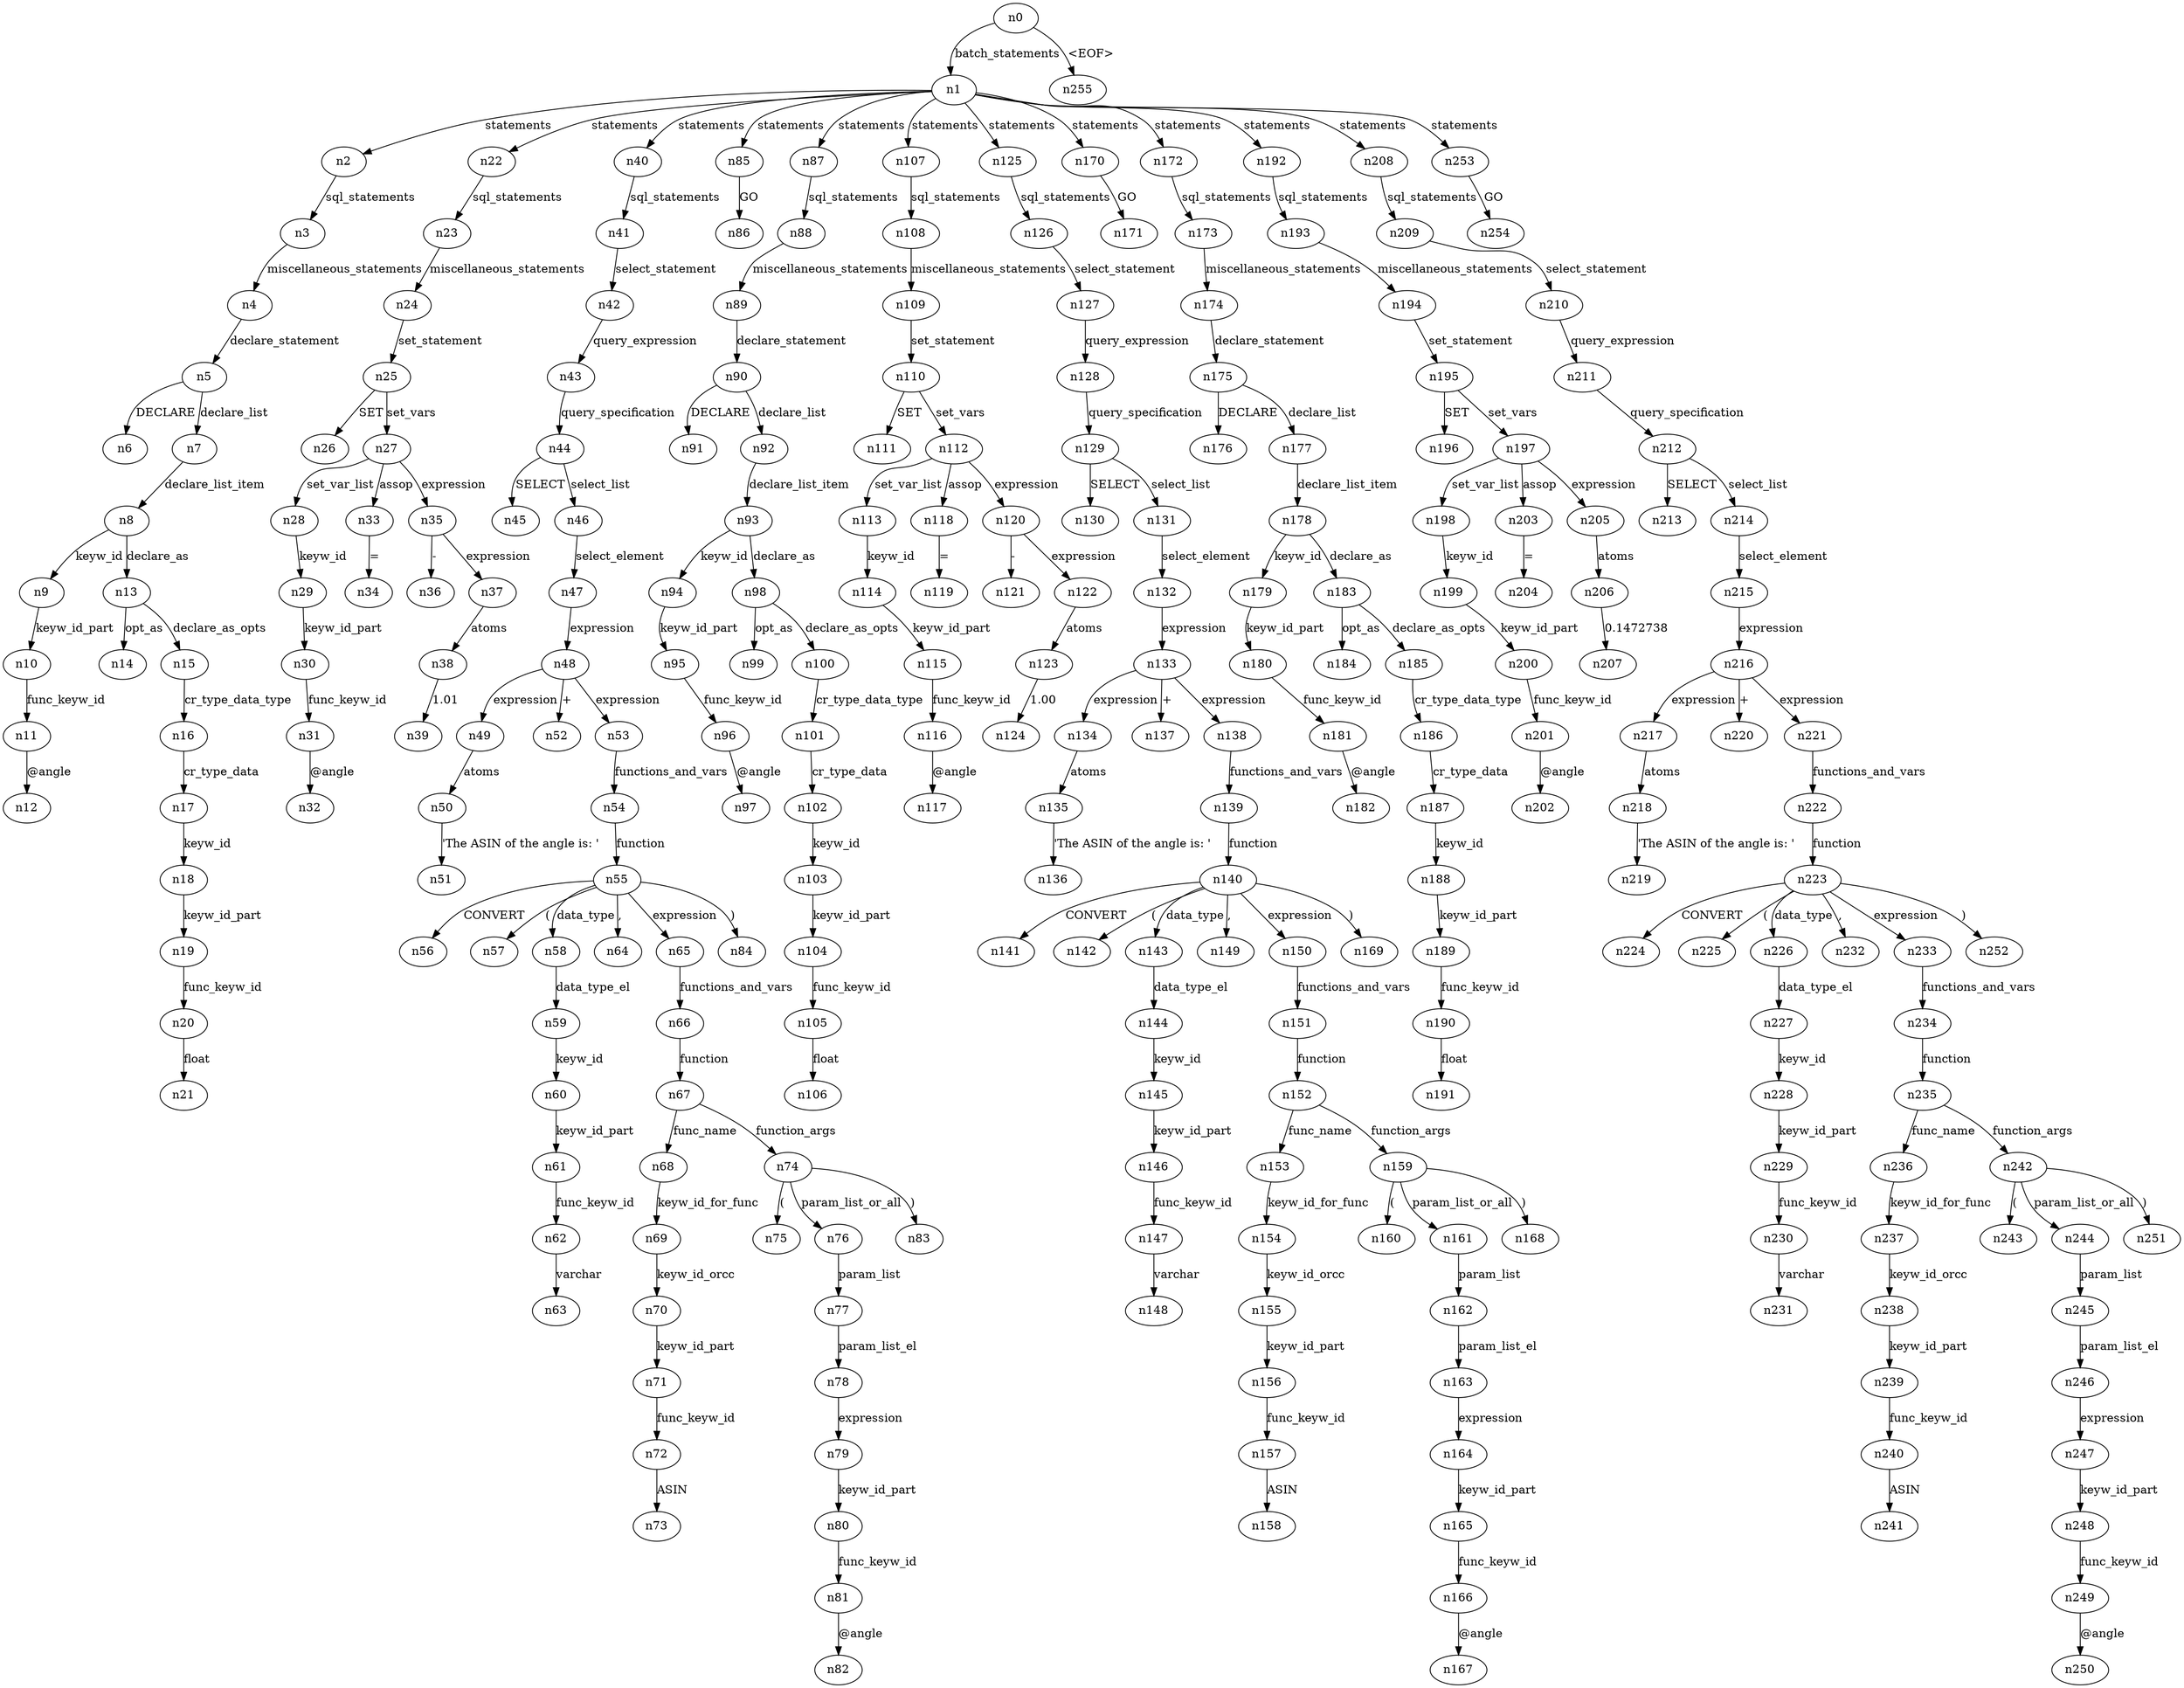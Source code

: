 digraph ParseTree {
  n0 -> n1 [label="batch_statements"];
  n1 -> n2 [label="statements"];
  n2 -> n3 [label="sql_statements"];
  n3 -> n4 [label="miscellaneous_statements"];
  n4 -> n5 [label="declare_statement"];
  n5 -> n6 [label="DECLARE"];
  n5 -> n7 [label="declare_list"];
  n7 -> n8 [label="declare_list_item"];
  n8 -> n9 [label="keyw_id"];
  n9 -> n10 [label="keyw_id_part"];
  n10 -> n11 [label="func_keyw_id"];
  n11 -> n12 [label="@angle"];
  n8 -> n13 [label="declare_as"];
  n13 -> n14 [label="opt_as"];
  n13 -> n15 [label="declare_as_opts"];
  n15 -> n16 [label="cr_type_data_type"];
  n16 -> n17 [label="cr_type_data"];
  n17 -> n18 [label="keyw_id"];
  n18 -> n19 [label="keyw_id_part"];
  n19 -> n20 [label="func_keyw_id"];
  n20 -> n21 [label="float"];
  n1 -> n22 [label="statements"];
  n22 -> n23 [label="sql_statements"];
  n23 -> n24 [label="miscellaneous_statements"];
  n24 -> n25 [label="set_statement"];
  n25 -> n26 [label="SET"];
  n25 -> n27 [label="set_vars"];
  n27 -> n28 [label="set_var_list"];
  n28 -> n29 [label="keyw_id"];
  n29 -> n30 [label="keyw_id_part"];
  n30 -> n31 [label="func_keyw_id"];
  n31 -> n32 [label="@angle"];
  n27 -> n33 [label="assop"];
  n33 -> n34 [label="="];
  n27 -> n35 [label="expression"];
  n35 -> n36 [label="-"];
  n35 -> n37 [label="expression"];
  n37 -> n38 [label="atoms"];
  n38 -> n39 [label="1.01"];
  n1 -> n40 [label="statements"];
  n40 -> n41 [label="sql_statements"];
  n41 -> n42 [label="select_statement"];
  n42 -> n43 [label="query_expression"];
  n43 -> n44 [label="query_specification"];
  n44 -> n45 [label="SELECT"];
  n44 -> n46 [label="select_list"];
  n46 -> n47 [label="select_element"];
  n47 -> n48 [label="expression"];
  n48 -> n49 [label="expression"];
  n49 -> n50 [label="atoms"];
  n50 -> n51 [label="'The ASIN of the angle is: '"];
  n48 -> n52 [label="+"];
  n48 -> n53 [label="expression"];
  n53 -> n54 [label="functions_and_vars"];
  n54 -> n55 [label="function"];
  n55 -> n56 [label="CONVERT"];
  n55 -> n57 [label="("];
  n55 -> n58 [label="data_type"];
  n58 -> n59 [label="data_type_el"];
  n59 -> n60 [label="keyw_id"];
  n60 -> n61 [label="keyw_id_part"];
  n61 -> n62 [label="func_keyw_id"];
  n62 -> n63 [label="varchar"];
  n55 -> n64 [label=","];
  n55 -> n65 [label="expression"];
  n65 -> n66 [label="functions_and_vars"];
  n66 -> n67 [label="function"];
  n67 -> n68 [label="func_name"];
  n68 -> n69 [label="keyw_id_for_func"];
  n69 -> n70 [label="keyw_id_orcc"];
  n70 -> n71 [label="keyw_id_part"];
  n71 -> n72 [label="func_keyw_id"];
  n72 -> n73 [label="ASIN"];
  n67 -> n74 [label="function_args"];
  n74 -> n75 [label="("];
  n74 -> n76 [label="param_list_or_all"];
  n76 -> n77 [label="param_list"];
  n77 -> n78 [label="param_list_el"];
  n78 -> n79 [label="expression"];
  n79 -> n80 [label="keyw_id_part"];
  n80 -> n81 [label="func_keyw_id"];
  n81 -> n82 [label="@angle"];
  n74 -> n83 [label=")"];
  n55 -> n84 [label=")"];
  n1 -> n85 [label="statements"];
  n85 -> n86 [label="GO"];
  n1 -> n87 [label="statements"];
  n87 -> n88 [label="sql_statements"];
  n88 -> n89 [label="miscellaneous_statements"];
  n89 -> n90 [label="declare_statement"];
  n90 -> n91 [label="DECLARE"];
  n90 -> n92 [label="declare_list"];
  n92 -> n93 [label="declare_list_item"];
  n93 -> n94 [label="keyw_id"];
  n94 -> n95 [label="keyw_id_part"];
  n95 -> n96 [label="func_keyw_id"];
  n96 -> n97 [label="@angle"];
  n93 -> n98 [label="declare_as"];
  n98 -> n99 [label="opt_as"];
  n98 -> n100 [label="declare_as_opts"];
  n100 -> n101 [label="cr_type_data_type"];
  n101 -> n102 [label="cr_type_data"];
  n102 -> n103 [label="keyw_id"];
  n103 -> n104 [label="keyw_id_part"];
  n104 -> n105 [label="func_keyw_id"];
  n105 -> n106 [label="float"];
  n1 -> n107 [label="statements"];
  n107 -> n108 [label="sql_statements"];
  n108 -> n109 [label="miscellaneous_statements"];
  n109 -> n110 [label="set_statement"];
  n110 -> n111 [label="SET"];
  n110 -> n112 [label="set_vars"];
  n112 -> n113 [label="set_var_list"];
  n113 -> n114 [label="keyw_id"];
  n114 -> n115 [label="keyw_id_part"];
  n115 -> n116 [label="func_keyw_id"];
  n116 -> n117 [label="@angle"];
  n112 -> n118 [label="assop"];
  n118 -> n119 [label="="];
  n112 -> n120 [label="expression"];
  n120 -> n121 [label="-"];
  n120 -> n122 [label="expression"];
  n122 -> n123 [label="atoms"];
  n123 -> n124 [label="1.00"];
  n1 -> n125 [label="statements"];
  n125 -> n126 [label="sql_statements"];
  n126 -> n127 [label="select_statement"];
  n127 -> n128 [label="query_expression"];
  n128 -> n129 [label="query_specification"];
  n129 -> n130 [label="SELECT"];
  n129 -> n131 [label="select_list"];
  n131 -> n132 [label="select_element"];
  n132 -> n133 [label="expression"];
  n133 -> n134 [label="expression"];
  n134 -> n135 [label="atoms"];
  n135 -> n136 [label="'The ASIN of the angle is: '"];
  n133 -> n137 [label="+"];
  n133 -> n138 [label="expression"];
  n138 -> n139 [label="functions_and_vars"];
  n139 -> n140 [label="function"];
  n140 -> n141 [label="CONVERT"];
  n140 -> n142 [label="("];
  n140 -> n143 [label="data_type"];
  n143 -> n144 [label="data_type_el"];
  n144 -> n145 [label="keyw_id"];
  n145 -> n146 [label="keyw_id_part"];
  n146 -> n147 [label="func_keyw_id"];
  n147 -> n148 [label="varchar"];
  n140 -> n149 [label=","];
  n140 -> n150 [label="expression"];
  n150 -> n151 [label="functions_and_vars"];
  n151 -> n152 [label="function"];
  n152 -> n153 [label="func_name"];
  n153 -> n154 [label="keyw_id_for_func"];
  n154 -> n155 [label="keyw_id_orcc"];
  n155 -> n156 [label="keyw_id_part"];
  n156 -> n157 [label="func_keyw_id"];
  n157 -> n158 [label="ASIN"];
  n152 -> n159 [label="function_args"];
  n159 -> n160 [label="("];
  n159 -> n161 [label="param_list_or_all"];
  n161 -> n162 [label="param_list"];
  n162 -> n163 [label="param_list_el"];
  n163 -> n164 [label="expression"];
  n164 -> n165 [label="keyw_id_part"];
  n165 -> n166 [label="func_keyw_id"];
  n166 -> n167 [label="@angle"];
  n159 -> n168 [label=")"];
  n140 -> n169 [label=")"];
  n1 -> n170 [label="statements"];
  n170 -> n171 [label="GO"];
  n1 -> n172 [label="statements"];
  n172 -> n173 [label="sql_statements"];
  n173 -> n174 [label="miscellaneous_statements"];
  n174 -> n175 [label="declare_statement"];
  n175 -> n176 [label="DECLARE"];
  n175 -> n177 [label="declare_list"];
  n177 -> n178 [label="declare_list_item"];
  n178 -> n179 [label="keyw_id"];
  n179 -> n180 [label="keyw_id_part"];
  n180 -> n181 [label="func_keyw_id"];
  n181 -> n182 [label="@angle"];
  n178 -> n183 [label="declare_as"];
  n183 -> n184 [label="opt_as"];
  n183 -> n185 [label="declare_as_opts"];
  n185 -> n186 [label="cr_type_data_type"];
  n186 -> n187 [label="cr_type_data"];
  n187 -> n188 [label="keyw_id"];
  n188 -> n189 [label="keyw_id_part"];
  n189 -> n190 [label="func_keyw_id"];
  n190 -> n191 [label="float"];
  n1 -> n192 [label="statements"];
  n192 -> n193 [label="sql_statements"];
  n193 -> n194 [label="miscellaneous_statements"];
  n194 -> n195 [label="set_statement"];
  n195 -> n196 [label="SET"];
  n195 -> n197 [label="set_vars"];
  n197 -> n198 [label="set_var_list"];
  n198 -> n199 [label="keyw_id"];
  n199 -> n200 [label="keyw_id_part"];
  n200 -> n201 [label="func_keyw_id"];
  n201 -> n202 [label="@angle"];
  n197 -> n203 [label="assop"];
  n203 -> n204 [label="="];
  n197 -> n205 [label="expression"];
  n205 -> n206 [label="atoms"];
  n206 -> n207 [label="0.1472738"];
  n1 -> n208 [label="statements"];
  n208 -> n209 [label="sql_statements"];
  n209 -> n210 [label="select_statement"];
  n210 -> n211 [label="query_expression"];
  n211 -> n212 [label="query_specification"];
  n212 -> n213 [label="SELECT"];
  n212 -> n214 [label="select_list"];
  n214 -> n215 [label="select_element"];
  n215 -> n216 [label="expression"];
  n216 -> n217 [label="expression"];
  n217 -> n218 [label="atoms"];
  n218 -> n219 [label="'The ASIN of the angle is: '"];
  n216 -> n220 [label="+"];
  n216 -> n221 [label="expression"];
  n221 -> n222 [label="functions_and_vars"];
  n222 -> n223 [label="function"];
  n223 -> n224 [label="CONVERT"];
  n223 -> n225 [label="("];
  n223 -> n226 [label="data_type"];
  n226 -> n227 [label="data_type_el"];
  n227 -> n228 [label="keyw_id"];
  n228 -> n229 [label="keyw_id_part"];
  n229 -> n230 [label="func_keyw_id"];
  n230 -> n231 [label="varchar"];
  n223 -> n232 [label=","];
  n223 -> n233 [label="expression"];
  n233 -> n234 [label="functions_and_vars"];
  n234 -> n235 [label="function"];
  n235 -> n236 [label="func_name"];
  n236 -> n237 [label="keyw_id_for_func"];
  n237 -> n238 [label="keyw_id_orcc"];
  n238 -> n239 [label="keyw_id_part"];
  n239 -> n240 [label="func_keyw_id"];
  n240 -> n241 [label="ASIN"];
  n235 -> n242 [label="function_args"];
  n242 -> n243 [label="("];
  n242 -> n244 [label="param_list_or_all"];
  n244 -> n245 [label="param_list"];
  n245 -> n246 [label="param_list_el"];
  n246 -> n247 [label="expression"];
  n247 -> n248 [label="keyw_id_part"];
  n248 -> n249 [label="func_keyw_id"];
  n249 -> n250 [label="@angle"];
  n242 -> n251 [label=")"];
  n223 -> n252 [label=")"];
  n1 -> n253 [label="statements"];
  n253 -> n254 [label="GO"];
  n0 -> n255 [label="<EOF>"];
}